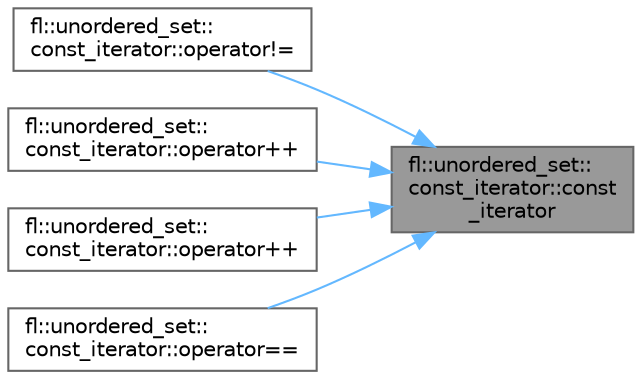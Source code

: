 digraph "fl::unordered_set::const_iterator::const_iterator"
{
 // INTERACTIVE_SVG=YES
 // LATEX_PDF_SIZE
  bgcolor="transparent";
  edge [fontname=Helvetica,fontsize=10,labelfontname=Helvetica,labelfontsize=10];
  node [fontname=Helvetica,fontsize=10,shape=box,height=0.2,width=0.4];
  rankdir="RL";
  Node1 [id="Node000001",label="fl::unordered_set::\lconst_iterator::const\l_iterator",height=0.2,width=0.4,color="gray40", fillcolor="grey60", style="filled", fontcolor="black",tooltip=" "];
  Node1 -> Node2 [id="edge1_Node000001_Node000002",dir="back",color="steelblue1",style="solid",tooltip=" "];
  Node2 [id="Node000002",label="fl::unordered_set::\lconst_iterator::operator!=",height=0.2,width=0.4,color="grey40", fillcolor="white", style="filled",URL="$d5/d56/classfl_1_1unordered__set_1_1const__iterator_a983c93f079d70cf863fbe09ab2486669.html#a983c93f079d70cf863fbe09ab2486669",tooltip=" "];
  Node1 -> Node3 [id="edge2_Node000001_Node000003",dir="back",color="steelblue1",style="solid",tooltip=" "];
  Node3 [id="Node000003",label="fl::unordered_set::\lconst_iterator::operator++",height=0.2,width=0.4,color="grey40", fillcolor="white", style="filled",URL="$d5/d56/classfl_1_1unordered__set_1_1const__iterator_a0d2f61f53530436d23c8bf0bc613656f.html#a0d2f61f53530436d23c8bf0bc613656f",tooltip=" "];
  Node1 -> Node4 [id="edge3_Node000001_Node000004",dir="back",color="steelblue1",style="solid",tooltip=" "];
  Node4 [id="Node000004",label="fl::unordered_set::\lconst_iterator::operator++",height=0.2,width=0.4,color="grey40", fillcolor="white", style="filled",URL="$d5/d56/classfl_1_1unordered__set_1_1const__iterator_abbe0ce3e324081fa9b89da35d41aa75c.html#abbe0ce3e324081fa9b89da35d41aa75c",tooltip=" "];
  Node1 -> Node5 [id="edge4_Node000001_Node000005",dir="back",color="steelblue1",style="solid",tooltip=" "];
  Node5 [id="Node000005",label="fl::unordered_set::\lconst_iterator::operator==",height=0.2,width=0.4,color="grey40", fillcolor="white", style="filled",URL="$d5/d56/classfl_1_1unordered__set_1_1const__iterator_aa213e5ee62feab3fc43774dd8ac3d22e.html#aa213e5ee62feab3fc43774dd8ac3d22e",tooltip=" "];
}
